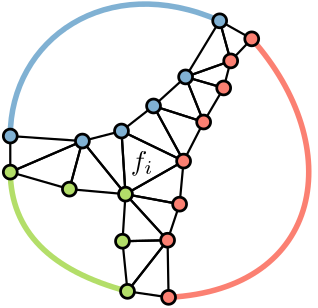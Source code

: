 <?xml version="1.0"?>
<!DOCTYPE ipe SYSTEM "ipe.dtd">
<ipe version="70218" creator="Ipe 7.2.24">
<info created="D:20220118065704" modified="D:20220209154330"/>
<ipestyle name="basic">
<symbol name="arrow/arc(spx)">
<path stroke="sym-stroke" fill="sym-stroke" pen="sym-pen">
0 0 m
-1 0.333 l
-1 -0.333 l
h
</path>
</symbol>
<symbol name="arrow/farc(spx)">
<path stroke="sym-stroke" fill="white" pen="sym-pen">
0 0 m
-1 0.333 l
-1 -0.333 l
h
</path>
</symbol>
<symbol name="arrow/ptarc(spx)">
<path stroke="sym-stroke" fill="sym-stroke" pen="sym-pen">
0 0 m
-1 0.333 l
-0.8 0 l
-1 -0.333 l
h
</path>
</symbol>
<symbol name="arrow/fptarc(spx)">
<path stroke="sym-stroke" fill="white" pen="sym-pen">
0 0 m
-1 0.333 l
-0.8 0 l
-1 -0.333 l
h
</path>
</symbol>
<symbol name="mark/circle(sx)" transformations="translations">
<path fill="sym-stroke">
0.6 0 0 0.6 0 0 e
0.4 0 0 0.4 0 0 e
</path>
</symbol>
<symbol name="mark/disk(sx)" transformations="translations">
<path fill="sym-stroke">
0.6 0 0 0.6 0 0 e
</path>
</symbol>
<symbol name="mark/fdisk(sfx)" transformations="translations">
<group>
<path fill="sym-fill">
0.5 0 0 0.5 0 0 e
</path>
<path fill="sym-stroke" fillrule="eofill">
0.6 0 0 0.6 0 0 e
0.4 0 0 0.4 0 0 e
</path>
</group>
</symbol>
<symbol name="mark/box(sx)" transformations="translations">
<path fill="sym-stroke" fillrule="eofill">
-0.6 -0.6 m
0.6 -0.6 l
0.6 0.6 l
-0.6 0.6 l
h
-0.4 -0.4 m
0.4 -0.4 l
0.4 0.4 l
-0.4 0.4 l
h
</path>
</symbol>
<symbol name="mark/square(sx)" transformations="translations">
<path fill="sym-stroke">
-0.6 -0.6 m
0.6 -0.6 l
0.6 0.6 l
-0.6 0.6 l
h
</path>
</symbol>
<symbol name="mark/fsquare(sfx)" transformations="translations">
<group>
<path fill="sym-fill">
-0.5 -0.5 m
0.5 -0.5 l
0.5 0.5 l
-0.5 0.5 l
h
</path>
<path fill="sym-stroke" fillrule="eofill">
-0.6 -0.6 m
0.6 -0.6 l
0.6 0.6 l
-0.6 0.6 l
h
-0.4 -0.4 m
0.4 -0.4 l
0.4 0.4 l
-0.4 0.4 l
h
</path>
</group>
</symbol>
<symbol name="mark/cross(sx)" transformations="translations">
<group>
<path fill="sym-stroke">
-0.43 -0.57 m
0.57 0.43 l
0.43 0.57 l
-0.57 -0.43 l
h
</path>
<path fill="sym-stroke">
-0.43 0.57 m
0.57 -0.43 l
0.43 -0.57 l
-0.57 0.43 l
h
</path>
</group>
</symbol>
<symbol name="arrow/fnormal(spx)">
<path stroke="sym-stroke" fill="white" pen="sym-pen">
0 0 m
-1 0.333 l
-1 -0.333 l
h
</path>
</symbol>
<symbol name="arrow/pointed(spx)">
<path stroke="sym-stroke" fill="sym-stroke" pen="sym-pen">
0 0 m
-1 0.333 l
-0.8 0 l
-1 -0.333 l
h
</path>
</symbol>
<symbol name="arrow/fpointed(spx)">
<path stroke="sym-stroke" fill="white" pen="sym-pen">
0 0 m
-1 0.333 l
-0.8 0 l
-1 -0.333 l
h
</path>
</symbol>
<symbol name="arrow/linear(spx)">
<path stroke="sym-stroke" pen="sym-pen">
-1 0.333 m
0 0 l
-1 -0.333 l
</path>
</symbol>
<symbol name="arrow/fdouble(spx)">
<path stroke="sym-stroke" fill="white" pen="sym-pen">
0 0 m
-1 0.333 l
-1 -0.333 l
h
-1 0 m
-2 0.333 l
-2 -0.333 l
h
</path>
</symbol>
<symbol name="arrow/double(spx)">
<path stroke="sym-stroke" fill="sym-stroke" pen="sym-pen">
0 0 m
-1 0.333 l
-1 -0.333 l
h
-1 0 m
-2 0.333 l
-2 -0.333 l
h
</path>
</symbol>
<symbol name="arrow/mid-normal(spx)">
<path stroke="sym-stroke" fill="sym-stroke" pen="sym-pen">
0.5 0 m
-0.5 0.333 l
-0.5 -0.333 l
h
</path>
</symbol>
<symbol name="arrow/mid-fnormal(spx)">
<path stroke="sym-stroke" fill="white" pen="sym-pen">
0.5 0 m
-0.5 0.333 l
-0.5 -0.333 l
h
</path>
</symbol>
<symbol name="arrow/mid-pointed(spx)">
<path stroke="sym-stroke" fill="sym-stroke" pen="sym-pen">
0.5 0 m
-0.5 0.333 l
-0.3 0 l
-0.5 -0.333 l
h
</path>
</symbol>
<symbol name="arrow/mid-fpointed(spx)">
<path stroke="sym-stroke" fill="white" pen="sym-pen">
0.5 0 m
-0.5 0.333 l
-0.3 0 l
-0.5 -0.333 l
h
</path>
</symbol>
<symbol name="arrow/mid-double(spx)">
<path stroke="sym-stroke" fill="sym-stroke" pen="sym-pen">
1 0 m
0 0.333 l
0 -0.333 l
h
0 0 m
-1 0.333 l
-1 -0.333 l
h
</path>
</symbol>
<symbol name="arrow/mid-fdouble(spx)">
<path stroke="sym-stroke" fill="white" pen="sym-pen">
1 0 m
0 0.333 l
0 -0.333 l
h
0 0 m
-1 0.333 l
-1 -0.333 l
h
</path>
</symbol>
<anglesize name="22.5 deg" value="22.5"/>
<anglesize name="30 deg" value="30"/>
<anglesize name="45 deg" value="45"/>
<anglesize name="60 deg" value="60"/>
<anglesize name="90 deg" value="90"/>
<arrowsize name="large" value="10"/>
<arrowsize name="small" value="5"/>
<arrowsize name="tiny" value="3"/>
<color name="blue" value="0 0 1"/>
<color name="brown" value="0.647 0.165 0.165"/>
<color name="darkblue" value="0 0 0.545"/>
<color name="darkcyan" value="0 0.545 0.545"/>
<color name="darkgray" value="0.663"/>
<color name="darkgreen" value="0 0.392 0"/>
<color name="darkmagenta" value="0.545 0 0.545"/>
<color name="darkorange" value="1 0.549 0"/>
<color name="darkred" value="0.545 0 0"/>
<color name="gold" value="1 0.843 0"/>
<color name="gray" value="0.745"/>
<color name="green" value="0 1 0"/>
<color name="lightblue" value="0.678 0.847 0.902"/>
<color name="lightcyan" value="0.878 1 1"/>
<color name="lightgray" value="0.827"/>
<color name="lightgreen" value="0.565 0.933 0.565"/>
<color name="lightyellow" value="1 1 0.878"/>
<color name="navy" value="0 0 0.502"/>
<color name="orange" value="1 0.647 0"/>
<color name="pink" value="1 0.753 0.796"/>
<color name="purple" value="0.627 0.125 0.941"/>
<color name="red" value="1 0 0"/>
<color name="seagreen" value="0.18 0.545 0.341"/>
<color name="turquoise" value="0.251 0.878 0.816"/>
<color name="violet" value="0.933 0.51 0.933"/>
<color name="yellow" value="1 1 0"/>
<dashstyle name="dash dot dotted" value="[4 2 1 2 1 2] 0"/>
<dashstyle name="dash dotted" value="[4 2 1 2] 0"/>
<dashstyle name="dashed" value="[4] 0"/>
<dashstyle name="dotted" value="[1 3] 0"/>
<gridsize name="10 pts (~3.5 mm)" value="10"/>
<gridsize name="14 pts (~5 mm)" value="14"/>
<gridsize name="16 pts (~6 mm)" value="16"/>
<gridsize name="20 pts (~7 mm)" value="20"/>
<gridsize name="28 pts (~10 mm)" value="28"/>
<gridsize name="32 pts (~12 mm)" value="32"/>
<gridsize name="4 pts" value="4"/>
<gridsize name="56 pts (~20 mm)" value="56"/>
<gridsize name="8 pts (~3 mm)" value="8"/>
<opacity name="10%" value="0.1"/>
<opacity name="30%" value="0.3"/>
<opacity name="50%" value="0.5"/>
<opacity name="75%" value="0.75"/>
<pen name="fat" value="1.2"/>
<pen name="heavier" value="0.8"/>
<pen name="megafat" value="4"/>
<pen name="ultrafat" value="2"/>
<symbolsize name="large" value="5"/>
<symbolsize name="small" value="2"/>
<symbolsize name="tiny" value="1.1"/>
<textsize name="Huge" value="\Huge"/>
<textsize name="LARGE" value="\LARGE"/>
<textsize name="Large" value="\Large"/>
<textsize name="footnote" value="\footnotesize"/>
<textsize name="huge" value="\huge"/>
<textsize name="large" value="\large"/>
<textsize name="small" value="\small"/>
<textsize name="tiny" value="\tiny"/>
<textstyle name="center" begin="\begin{center}" end="\end{center}"/>
<textstyle name="item" begin="\begin{itemize}\item{}" end="\end{itemize}"/>
<textstyle name="itemize" begin="\begin{itemize}" end="\end{itemize}"/>
<tiling name="falling" angle="-60" step="4" width="1"/>
<tiling name="rising" angle="30" step="4" width="1"/>
</ipestyle>
<ipestyle name="brew">
<color name="aliceblue" value="0.941 0.973 1"/>
<color name="brew1" value="0.552 0.827 0.78"/>
<color name="brew2" value="1 1 0.701"/>
<color name="brew3" value="0.745 0.729 0.854"/>
<color name="brew4" value="0.984 0.501 0.447"/>
<color name="brew5" value="0.501 0.694 0.827"/>
<color name="brew6" value="0.992 0.705 0.384"/>
<color name="brew7" value="0.701 0.87 0.411"/>
<color name="brew8" value="0.988 0.803 0.898"/>
</ipestyle>
<page>
<layer name="alpha"/>
<layer name="beta"/>
<layer name="gamma"/>
<layer name="delta"/>
<layer name="epsilon"/>
<view layers="alpha delta" active="delta"/>
<view layers="alpha beta" active="beta"/>
<view layers="gamma" active="gamma"/>
<view layers="gamma epsilon" active="epsilon"/>
<path layer="alpha" stroke="black" pen="heavier" cap="1">
305.8 600.705 m
325.277 597.098 l
326.719 612.607 l
h
</path>
<path layer="gamma" stroke="brew4" fill="brew4" pen="heavier" cap="1">
321.309 563.555 m
384.561 567.344
380.407 627.878
351.245 656.61 c
346.371 659.352 l
341.569 656.32 l
336.143 645.998 l
334.717 640.798 l
330.582 635.051 l
325.965 629.223 l
320.804 623.452 l
314.741 618.403 l
311.931 612.752 l
316.216 606.631 l
316.757 598.676 l
313.719 592.032 l
312.072 583.916 l
312.602 573.471 l
313.767 564.659 l
321.309 563.555 l
</path>
<path stroke="brew5" fill="brew5" pen="heavier" cap="1">
339.704 663.102 m
299.498 681.092
262.901 655.771
264.322 621.624 c
264.322 615.33 l
277.181 614.176 l
287.616 609.943 l
297.51 610.923 l
304.988 613.491 l
311.931 612.752 l
314.741 618.403 l
320.804 623.452 l
325.965 629.223 l
330.582 635.051 l
334.717 640.798 l
336.143 645.998 l
341.569 656.32 l
346.371 659.352 l
339.704 663.102 l
</path>
<path stroke="brew7" fill="brew7" pen="heavier" cap="1">
264.322 608.64 m
264.088 572.488
306.522 565.719 c
313.767 564.659 l
312.602 573.471 l
312.072 583.916 l
313.719 592.032 l
316.757 598.676 l
316.216 606.631 l
311.931 612.752 l
304.988 613.491 l
297.51 610.923 l
287.616 609.943 l
277.181 614.176 l
264.322 615.33 l
264.322 608.64 l
</path>
<path layer="alpha" stroke="black" pen="heavier" cap="1">
264.322 608.64 m
264.322 621.624 l
290.291 619.821 l
h
</path>
<path stroke="black" pen="heavier" cap="1">
290.291 619.821 m
264.322 608.64 l
285.602 602.508 l
h
</path>
<path stroke="brew4" pen="ultrafat" cap="1">
321.309 563.555 m
377.214 566.441
385.871 617.657
351.245 656.61 c
</path>
<path stroke="brew5" pen="ultrafat" cap="1">
339.704 663.102 m
298.947 681.136
264.322 656.249
264.322 621.624 c
</path>
<path stroke="brew7" pen="ultrafat" cap="1">
264.322 608.64 m
264.683 576.9
306.522 565.719 c
</path>
<path stroke="black" pen="heavier" cap="1">
304.357 623.428 m
305.8 600.705 l
326.719 612.607 l
h
</path>
<path stroke="black" pen="heavier" cap="1">
304.357 623.428 m
326.719 612.607 l
315.899 632.445 l
h
</path>
<path stroke="black" pen="heavier" cap="1">
315.899 632.445 m
326.719 612.607 l
333.933 626.674 l
h
</path>
<path stroke="black" pen="heavier" cap="1">
333.933 626.674 m
315.899 632.445 l
327.441 642.904 l
h
</path>
<path stroke="black" pen="heavier" cap="1">
327.441 642.904 m
341.147 638.937 l
333.933 626.674 l
h
</path>
<path stroke="black" pen="heavier" cap="1">
327.441 642.904 m
343.671 648.675 l
341.147 638.937 l
h
</path>
<path stroke="black" pen="heavier" cap="1">
327.441 642.904 m
339.704 663.102 l
343.671 648.675 l
h
</path>
<path stroke="black" pen="heavier" cap="1">
343.671 648.675 m
351.245 656.61 l
339.704 663.102 l
h
</path>
<path stroke="black" pen="heavier" cap="1">
305.8 600.705 m
290.291 619.821 l
304.357 623.428 l
h
</path>
<path stroke="black" pen="heavier" cap="1">
290.291 619.821 m
285.602 602.508 l
305.8 600.705 l
h
</path>
<path stroke="black" pen="heavier" cap="1">
305.8 600.705 m
320.949 584.114 l
325.277 597.098 l
h
</path>
<path stroke="black" pen="heavier" cap="1">
320.949 584.114 m
304.718 583.753 l
305.8 600.705 l
h
</path>
<path stroke="black" pen="heavier" cap="1">
304.718 583.753 m
306.522 565.719 l
320.949 584.114 l
h
</path>
<path stroke="black" pen="heavier" cap="1">
320.949 584.114 m
321.309 563.555 l
306.522 565.719 l
h
</path>
<use name="mark/fdisk(sfx)" pos="339.704 663.102" size="large" stroke="black" fill="brew5"/>
<use name="mark/fdisk(sfx)" pos="351.245 656.61" size="large" stroke="black" fill="brew4"/>
<use name="mark/fdisk(sfx)" pos="321.309 563.555" size="large" stroke="black" fill="brew4"/>
<use name="mark/fdisk(sfx)" pos="306.522 565.719" size="large" stroke="black" fill="brew7"/>
<use name="mark/fdisk(sfx)" pos="264.322 608.64" size="large" stroke="black" fill="brew7"/>
<use name="mark/fdisk(sfx)" pos="264.322 621.624" size="large" stroke="black" fill="brew5"/>
<use matrix="1 0 0 1 -7.57372 -7.93501" name="mark/fdisk(sfx)" pos="351.245 656.61" size="large" stroke="black" fill="brew4"/>
<use matrix="1 0 0 1 -10.0985 -17.6733" name="mark/fdisk(sfx)" pos="351.245 656.61" size="large" stroke="black" fill="brew4"/>
<use name="mark/fdisk(sfx)" pos="333.933 626.674" size="large" stroke="black" fill="brew4"/>
<use name="mark/fdisk(sfx)" pos="326.719 612.607" size="large" stroke="black" fill="brew4"/>
<use name="mark/fdisk(sfx)" pos="325.277 597.098" size="large" stroke="black" fill="brew4"/>
<use name="mark/fdisk(sfx)" pos="320.949 584.114" size="large" stroke="black" fill="brew4"/>
<use name="mark/fdisk(sfx)" pos="304.718 583.753" size="large" stroke="black" fill="brew7"/>
<use name="mark/fdisk(sfx)" pos="305.8 600.705" size="large" stroke="black" fill="brew7"/>
<use name="mark/fdisk(sfx)" pos="285.602 602.508" size="large" stroke="black" fill="brew7"/>
<use name="mark/fdisk(sfx)" pos="290.291 619.821" size="large" stroke="black" fill="brew5"/>
<use name="mark/fdisk(sfx)" pos="304.357 623.428" size="large" stroke="black" fill="brew5"/>
<use name="mark/fdisk(sfx)" pos="315.899 632.445" size="large" stroke="black" fill="brew5"/>
<use name="mark/fdisk(sfx)" pos="327.441 642.904" size="large" stroke="black" fill="brew5"/>
<path layer="beta" stroke="brew6" pen="heavier" cap="1">
264.322 615.33 m
277.181 614.176 l
287.616 609.943 l
297.51 610.923 l
304.988 613.491 l
311.931 612.752 l
</path>
<path stroke="brew6" pen="heavier" cap="1">
311.931 612.752 m
314.741 618.403 l
320.804 623.452 l
325.965 629.223 l
330.582 635.051 l
334.717 640.798 l
336.143 645.998 l
341.569 656.32 l
346.371 659.352 l
</path>
<path stroke="brew6" pen="heavier" cap="1">
311.931 612.752 m
316.216 606.631 l
316.757 598.676 l
313.719 592.032 l
312.072 583.916 l
312.602 573.471 l
313.767 564.659 l
</path>
<path layer="gamma" matrix="1 0 0 1 0.00032655 -0.00013689" stroke="white" pen="megafat" cap="1">
264.322 615.33 m
277.181 614.176 l
287.616 609.943 l
297.51 610.923 l
304.988 613.491 l
311.931 612.752 l
</path>
<path matrix="1 0 0 1 0.00032655 -0.00013689" stroke="white" pen="megafat" cap="1">
311.931 612.752 m
314.741 618.403 l
320.804 623.452 l
325.965 629.223 l
330.582 635.051 l
334.717 640.798 l
336.143 645.998 l
341.569 656.32 l
346.371 659.352 l
</path>
<path matrix="1 0 0 1 0.00032655 -0.00013689" stroke="white" pen="megafat" cap="1">
311.931 612.752 m
316.216 606.631 l
316.757 598.676 l
313.719 592.032 l
312.072 583.916 l
312.602 573.471 l
313.767 564.659 l
</path>
<path layer="epsilon" stroke="black" pen="ultrafat" cap="1">
304.357 623.428 m
290.2 631.636
301.278 644.495
284.463 648.847
281.395 658.477 c
</path>
<path stroke="black" pen="ultrafat" cap="1">
326.719 612.607 m
342.623 621.943
350.14 608.096
371.079 617.056 c
</path>
<path stroke="black" pen="ultrafat" cap="1">
305.8 600.705 m
286.64 598.402
292.772 581.983
277.034 577.707 c
</path>
<path matrix="1 0 0 1 0.00032655 -0.00013689" stroke="black" pen="ultrafat" cap="1">
304.357 623.428 m
305.8 600.705 l
326.719 612.607 l
h
</path>
<use matrix="1 0 0 1 0.00032655 -0.00013689" name="mark/fdisk(sfx)" pos="326.719 612.607" size="large" stroke="black" fill="brew4"/>
<use matrix="1 0 0 1 0.00032655 -0.00013689" name="mark/fdisk(sfx)" pos="305.8 600.705" size="large" stroke="black" fill="brew7"/>
<use matrix="1 0 0 1 0.00032655 -0.00013689" name="mark/fdisk(sfx)" pos="304.357 623.428" size="large" stroke="black" fill="brew5"/>
<text layer="delta" matrix="1 0 0 1 2 -1" transformations="translations" pos="309.785 610.469" stroke="black" type="label" width="8.194" height="6.926" depth="1.93" halign="center" valign="baseline" style="math">f_i</text>
<use layer="epsilon" matrix="1 0 0 1 -8.896 38.656" name="mark/fdisk(sfx)" pos="290.291 619.821" size="large" stroke="black" fill="brew5"/>
<use matrix="1 0 0 1 -13.257 -42.114" name="mark/fdisk(sfx)" pos="290.291 619.821" size="large" stroke="black" fill="brew7"/>
<use matrix="1 0 0 1 80.788 -2.765" name="mark/fdisk(sfx)" pos="290.291 619.821" size="large" stroke="black" fill="brew4"/>
</page>
</ipe>
